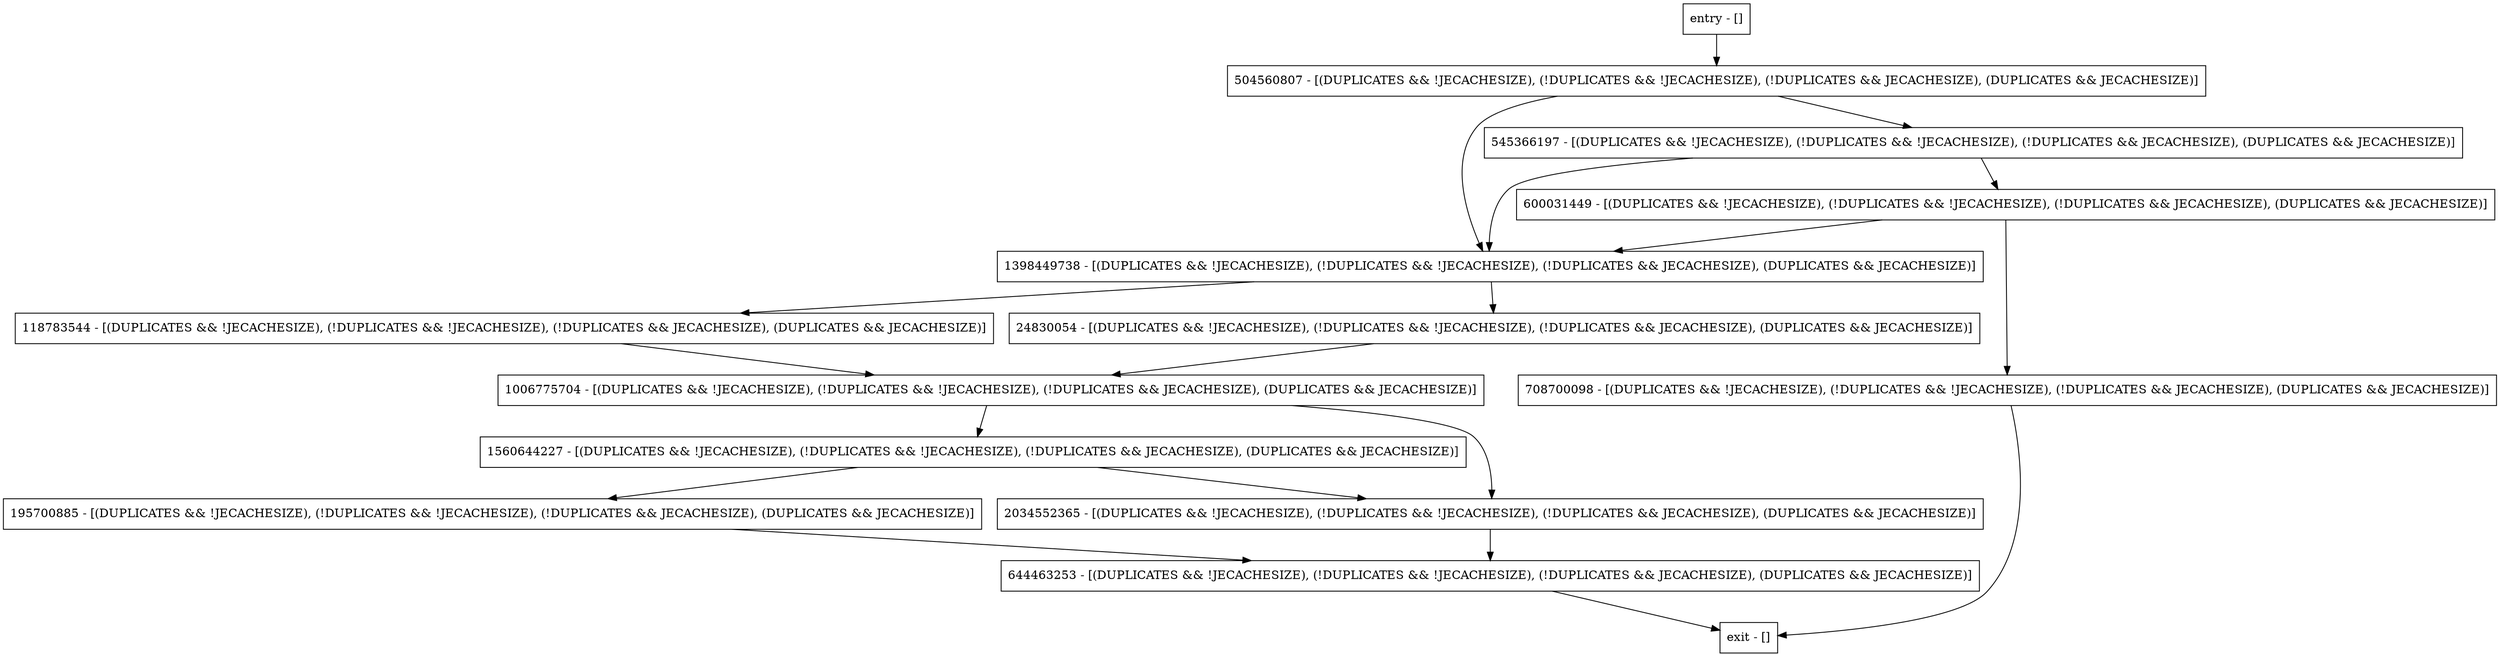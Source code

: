 digraph <init> {
node [shape=record];
1398449738 [label="1398449738 - [(DUPLICATES && !JECACHESIZE), (!DUPLICATES && !JECACHESIZE), (!DUPLICATES && JECACHESIZE), (DUPLICATES && JECACHESIZE)]"];
600031449 [label="600031449 - [(DUPLICATES && !JECACHESIZE), (!DUPLICATES && !JECACHESIZE), (!DUPLICATES && JECACHESIZE), (DUPLICATES && JECACHESIZE)]"];
1560644227 [label="1560644227 - [(DUPLICATES && !JECACHESIZE), (!DUPLICATES && !JECACHESIZE), (!DUPLICATES && JECACHESIZE), (DUPLICATES && JECACHESIZE)]"];
644463253 [label="644463253 - [(DUPLICATES && !JECACHESIZE), (!DUPLICATES && !JECACHESIZE), (!DUPLICATES && JECACHESIZE), (DUPLICATES && JECACHESIZE)]"];
708700098 [label="708700098 - [(DUPLICATES && !JECACHESIZE), (!DUPLICATES && !JECACHESIZE), (!DUPLICATES && JECACHESIZE), (DUPLICATES && JECACHESIZE)]"];
118783544 [label="118783544 - [(DUPLICATES && !JECACHESIZE), (!DUPLICATES && !JECACHESIZE), (!DUPLICATES && JECACHESIZE), (DUPLICATES && JECACHESIZE)]"];
1006775704 [label="1006775704 - [(DUPLICATES && !JECACHESIZE), (!DUPLICATES && !JECACHESIZE), (!DUPLICATES && JECACHESIZE), (DUPLICATES && JECACHESIZE)]"];
504560807 [label="504560807 - [(DUPLICATES && !JECACHESIZE), (!DUPLICATES && !JECACHESIZE), (!DUPLICATES && JECACHESIZE), (DUPLICATES && JECACHESIZE)]"];
24830054 [label="24830054 - [(DUPLICATES && !JECACHESIZE), (!DUPLICATES && !JECACHESIZE), (!DUPLICATES && JECACHESIZE), (DUPLICATES && JECACHESIZE)]"];
entry [label="entry - []"];
exit [label="exit - []"];
195700885 [label="195700885 - [(DUPLICATES && !JECACHESIZE), (!DUPLICATES && !JECACHESIZE), (!DUPLICATES && JECACHESIZE), (DUPLICATES && JECACHESIZE)]"];
545366197 [label="545366197 - [(DUPLICATES && !JECACHESIZE), (!DUPLICATES && !JECACHESIZE), (!DUPLICATES && JECACHESIZE), (DUPLICATES && JECACHESIZE)]"];
2034552365 [label="2034552365 - [(DUPLICATES && !JECACHESIZE), (!DUPLICATES && !JECACHESIZE), (!DUPLICATES && JECACHESIZE), (DUPLICATES && JECACHESIZE)]"];
entry;
exit;
1398449738 -> 118783544;
1398449738 -> 24830054;
600031449 -> 1398449738;
600031449 -> 708700098;
1560644227 -> 195700885;
1560644227 -> 2034552365;
644463253 -> exit;
708700098 -> exit;
118783544 -> 1006775704;
1006775704 -> 1560644227;
1006775704 -> 2034552365;
504560807 -> 1398449738;
504560807 -> 545366197;
24830054 -> 1006775704;
entry -> 504560807;
195700885 -> 644463253;
545366197 -> 600031449;
545366197 -> 1398449738;
2034552365 -> 644463253;
}

